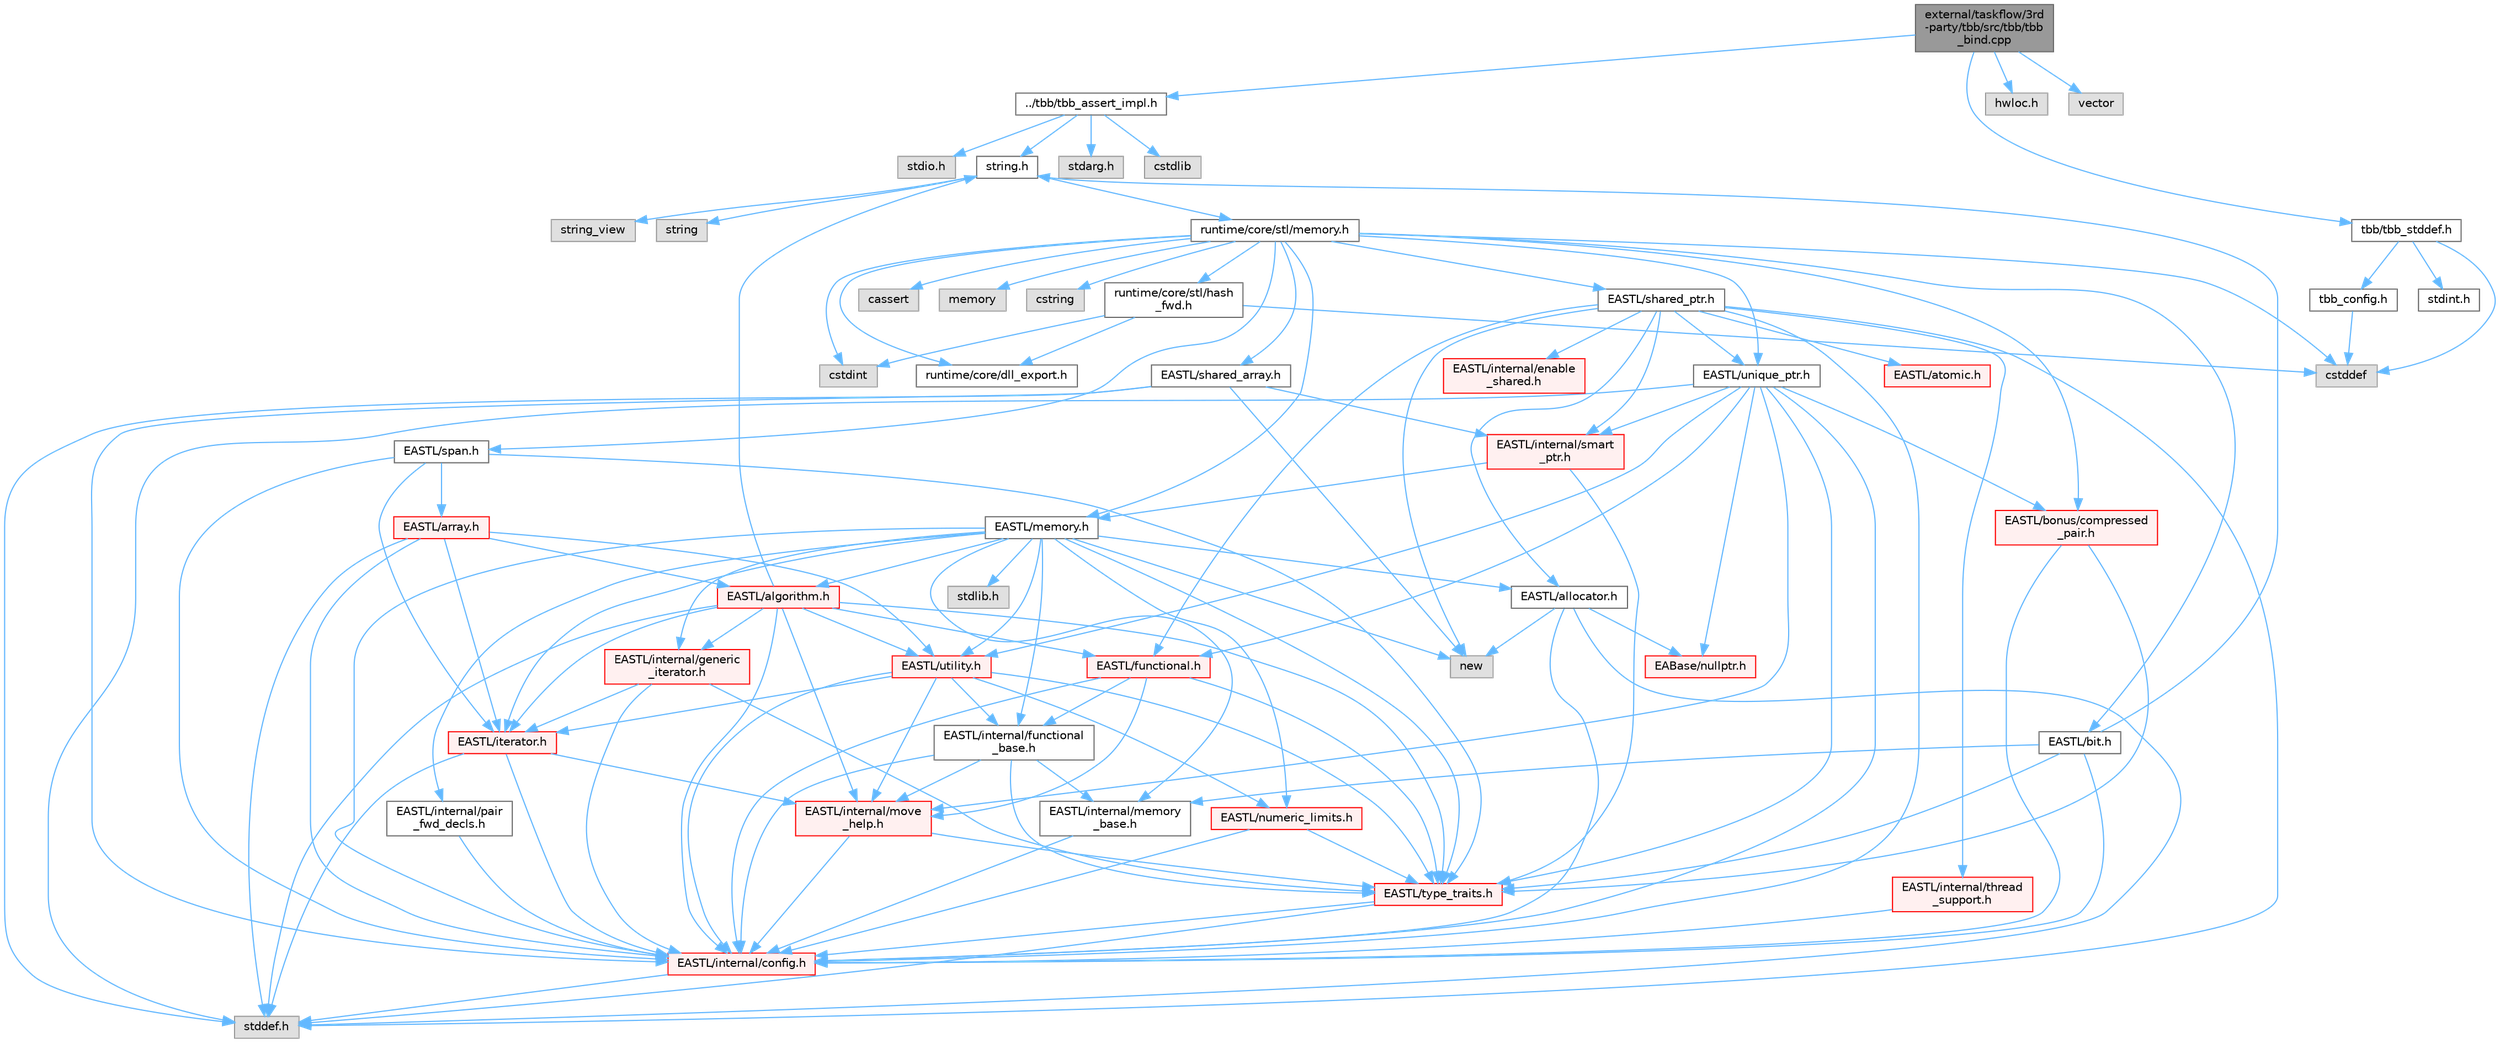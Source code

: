 digraph "external/taskflow/3rd-party/tbb/src/tbb/tbb_bind.cpp"
{
 // LATEX_PDF_SIZE
  bgcolor="transparent";
  edge [fontname=Helvetica,fontsize=10,labelfontname=Helvetica,labelfontsize=10];
  node [fontname=Helvetica,fontsize=10,shape=box,height=0.2,width=0.4];
  Node1 [id="Node000001",label="external/taskflow/3rd\l-party/tbb/src/tbb/tbb\l_bind.cpp",height=0.2,width=0.4,color="gray40", fillcolor="grey60", style="filled", fontcolor="black",tooltip=" "];
  Node1 -> Node2 [id="edge129_Node000001_Node000002",color="steelblue1",style="solid",tooltip=" "];
  Node2 [id="Node000002",label="../tbb/tbb_assert_impl.h",height=0.2,width=0.4,color="grey40", fillcolor="white", style="filled",URL="$tbb__assert__impl_8h.html",tooltip=" "];
  Node2 -> Node3 [id="edge130_Node000002_Node000003",color="steelblue1",style="solid",tooltip=" "];
  Node3 [id="Node000003",label="cstdlib",height=0.2,width=0.4,color="grey60", fillcolor="#E0E0E0", style="filled",tooltip=" "];
  Node2 -> Node4 [id="edge131_Node000002_Node000004",color="steelblue1",style="solid",tooltip=" "];
  Node4 [id="Node000004",label="stdio.h",height=0.2,width=0.4,color="grey60", fillcolor="#E0E0E0", style="filled",tooltip=" "];
  Node2 -> Node5 [id="edge132_Node000002_Node000005",color="steelblue1",style="solid",tooltip=" "];
  Node5 [id="Node000005",label="string.h",height=0.2,width=0.4,color="grey40", fillcolor="white", style="filled",URL="$string_8h.html",tooltip=" "];
  Node5 -> Node6 [id="edge133_Node000005_Node000006",color="steelblue1",style="solid",tooltip=" "];
  Node6 [id="Node000006",label="string",height=0.2,width=0.4,color="grey60", fillcolor="#E0E0E0", style="filled",tooltip=" "];
  Node5 -> Node7 [id="edge134_Node000005_Node000007",color="steelblue1",style="solid",tooltip=" "];
  Node7 [id="Node000007",label="string_view",height=0.2,width=0.4,color="grey60", fillcolor="#E0E0E0", style="filled",tooltip=" "];
  Node5 -> Node8 [id="edge135_Node000005_Node000008",color="steelblue1",style="solid",tooltip=" "];
  Node8 [id="Node000008",label="runtime/core/stl/memory.h",height=0.2,width=0.4,color="grey40", fillcolor="white", style="filled",URL="$runtime_2core_2stl_2memory_8h.html",tooltip=" "];
  Node8 -> Node9 [id="edge136_Node000008_Node000009",color="steelblue1",style="solid",tooltip=" "];
  Node9 [id="Node000009",label="cstddef",height=0.2,width=0.4,color="grey60", fillcolor="#E0E0E0", style="filled",tooltip=" "];
  Node8 -> Node10 [id="edge137_Node000008_Node000010",color="steelblue1",style="solid",tooltip=" "];
  Node10 [id="Node000010",label="cstdint",height=0.2,width=0.4,color="grey60", fillcolor="#E0E0E0", style="filled",tooltip=" "];
  Node8 -> Node11 [id="edge138_Node000008_Node000011",color="steelblue1",style="solid",tooltip=" "];
  Node11 [id="Node000011",label="cassert",height=0.2,width=0.4,color="grey60", fillcolor="#E0E0E0", style="filled",tooltip=" "];
  Node8 -> Node12 [id="edge139_Node000008_Node000012",color="steelblue1",style="solid",tooltip=" "];
  Node12 [id="Node000012",label="memory",height=0.2,width=0.4,color="grey60", fillcolor="#E0E0E0", style="filled",tooltip=" "];
  Node8 -> Node13 [id="edge140_Node000008_Node000013",color="steelblue1",style="solid",tooltip=" "];
  Node13 [id="Node000013",label="cstring",height=0.2,width=0.4,color="grey60", fillcolor="#E0E0E0", style="filled",tooltip=" "];
  Node8 -> Node14 [id="edge141_Node000008_Node000014",color="steelblue1",style="solid",tooltip=" "];
  Node14 [id="Node000014",label="EASTL/bit.h",height=0.2,width=0.4,color="grey40", fillcolor="white", style="filled",URL="$bit_8h.html",tooltip=" "];
  Node14 -> Node15 [id="edge142_Node000014_Node000015",color="steelblue1",style="solid",tooltip=" "];
  Node15 [id="Node000015",label="EASTL/internal/config.h",height=0.2,width=0.4,color="red", fillcolor="#FFF0F0", style="filled",URL="$runtime_2_e_a_s_t_l_2include_2_e_a_s_t_l_2internal_2config_8h.html",tooltip=" "];
  Node15 -> Node23 [id="edge143_Node000015_Node000023",color="steelblue1",style="solid",tooltip=" "];
  Node23 [id="Node000023",label="stddef.h",height=0.2,width=0.4,color="grey60", fillcolor="#E0E0E0", style="filled",tooltip=" "];
  Node14 -> Node24 [id="edge144_Node000014_Node000024",color="steelblue1",style="solid",tooltip=" "];
  Node24 [id="Node000024",label="EASTL/internal/memory\l_base.h",height=0.2,width=0.4,color="grey40", fillcolor="white", style="filled",URL="$memory__base_8h.html",tooltip=" "];
  Node24 -> Node15 [id="edge145_Node000024_Node000015",color="steelblue1",style="solid",tooltip=" "];
  Node14 -> Node25 [id="edge146_Node000014_Node000025",color="steelblue1",style="solid",tooltip=" "];
  Node25 [id="Node000025",label="EASTL/type_traits.h",height=0.2,width=0.4,color="red", fillcolor="#FFF0F0", style="filled",URL="$_e_a_s_t_l_2include_2_e_a_s_t_l_2type__traits_8h.html",tooltip=" "];
  Node25 -> Node15 [id="edge147_Node000025_Node000015",color="steelblue1",style="solid",tooltip=" "];
  Node25 -> Node23 [id="edge148_Node000025_Node000023",color="steelblue1",style="solid",tooltip=" "];
  Node14 -> Node5 [id="edge149_Node000014_Node000005",color="steelblue1",style="solid",tooltip=" "];
  Node8 -> Node35 [id="edge150_Node000008_Node000035",color="steelblue1",style="solid",tooltip=" "];
  Node35 [id="Node000035",label="EASTL/memory.h",height=0.2,width=0.4,color="grey40", fillcolor="white", style="filled",URL="$runtime_2_e_a_s_t_l_2include_2_e_a_s_t_l_2memory_8h.html",tooltip=" "];
  Node35 -> Node15 [id="edge151_Node000035_Node000015",color="steelblue1",style="solid",tooltip=" "];
  Node35 -> Node24 [id="edge152_Node000035_Node000024",color="steelblue1",style="solid",tooltip=" "];
  Node35 -> Node36 [id="edge153_Node000035_Node000036",color="steelblue1",style="solid",tooltip=" "];
  Node36 [id="Node000036",label="EASTL/internal/generic\l_iterator.h",height=0.2,width=0.4,color="red", fillcolor="#FFF0F0", style="filled",URL="$generic__iterator_8h.html",tooltip=" "];
  Node36 -> Node15 [id="edge154_Node000036_Node000015",color="steelblue1",style="solid",tooltip=" "];
  Node36 -> Node37 [id="edge155_Node000036_Node000037",color="steelblue1",style="solid",tooltip=" "];
  Node37 [id="Node000037",label="EASTL/iterator.h",height=0.2,width=0.4,color="red", fillcolor="#FFF0F0", style="filled",URL="$_e_a_s_t_l_2include_2_e_a_s_t_l_2iterator_8h.html",tooltip=" "];
  Node37 -> Node15 [id="edge156_Node000037_Node000015",color="steelblue1",style="solid",tooltip=" "];
  Node37 -> Node38 [id="edge157_Node000037_Node000038",color="steelblue1",style="solid",tooltip=" "];
  Node38 [id="Node000038",label="EASTL/internal/move\l_help.h",height=0.2,width=0.4,color="red", fillcolor="#FFF0F0", style="filled",URL="$move__help_8h.html",tooltip=" "];
  Node38 -> Node15 [id="edge158_Node000038_Node000015",color="steelblue1",style="solid",tooltip=" "];
  Node38 -> Node25 [id="edge159_Node000038_Node000025",color="steelblue1",style="solid",tooltip=" "];
  Node37 -> Node23 [id="edge160_Node000037_Node000023",color="steelblue1",style="solid",tooltip=" "];
  Node36 -> Node25 [id="edge161_Node000036_Node000025",color="steelblue1",style="solid",tooltip=" "];
  Node35 -> Node40 [id="edge162_Node000035_Node000040",color="steelblue1",style="solid",tooltip=" "];
  Node40 [id="Node000040",label="EASTL/internal/pair\l_fwd_decls.h",height=0.2,width=0.4,color="grey40", fillcolor="white", style="filled",URL="$pair__fwd__decls_8h.html",tooltip=" "];
  Node40 -> Node15 [id="edge163_Node000040_Node000015",color="steelblue1",style="solid",tooltip=" "];
  Node35 -> Node41 [id="edge164_Node000035_Node000041",color="steelblue1",style="solid",tooltip=" "];
  Node41 [id="Node000041",label="EASTL/internal/functional\l_base.h",height=0.2,width=0.4,color="grey40", fillcolor="white", style="filled",URL="$functional__base_8h.html",tooltip=" "];
  Node41 -> Node15 [id="edge165_Node000041_Node000015",color="steelblue1",style="solid",tooltip=" "];
  Node41 -> Node24 [id="edge166_Node000041_Node000024",color="steelblue1",style="solid",tooltip=" "];
  Node41 -> Node38 [id="edge167_Node000041_Node000038",color="steelblue1",style="solid",tooltip=" "];
  Node41 -> Node25 [id="edge168_Node000041_Node000025",color="steelblue1",style="solid",tooltip=" "];
  Node35 -> Node42 [id="edge169_Node000035_Node000042",color="steelblue1",style="solid",tooltip=" "];
  Node42 [id="Node000042",label="EASTL/algorithm.h",height=0.2,width=0.4,color="red", fillcolor="#FFF0F0", style="filled",URL="$_e_a_s_t_l_2include_2_e_a_s_t_l_2algorithm_8h.html",tooltip=" "];
  Node42 -> Node15 [id="edge170_Node000042_Node000015",color="steelblue1",style="solid",tooltip=" "];
  Node42 -> Node25 [id="edge171_Node000042_Node000025",color="steelblue1",style="solid",tooltip=" "];
  Node42 -> Node38 [id="edge172_Node000042_Node000038",color="steelblue1",style="solid",tooltip=" "];
  Node42 -> Node37 [id="edge173_Node000042_Node000037",color="steelblue1",style="solid",tooltip=" "];
  Node42 -> Node45 [id="edge174_Node000042_Node000045",color="steelblue1",style="solid",tooltip=" "];
  Node45 [id="Node000045",label="EASTL/functional.h",height=0.2,width=0.4,color="red", fillcolor="#FFF0F0", style="filled",URL="$_e_a_s_t_l_2include_2_e_a_s_t_l_2functional_8h.html",tooltip=" "];
  Node45 -> Node15 [id="edge175_Node000045_Node000015",color="steelblue1",style="solid",tooltip=" "];
  Node45 -> Node38 [id="edge176_Node000045_Node000038",color="steelblue1",style="solid",tooltip=" "];
  Node45 -> Node25 [id="edge177_Node000045_Node000025",color="steelblue1",style="solid",tooltip=" "];
  Node45 -> Node41 [id="edge178_Node000045_Node000041",color="steelblue1",style="solid",tooltip=" "];
  Node42 -> Node52 [id="edge179_Node000042_Node000052",color="steelblue1",style="solid",tooltip=" "];
  Node52 [id="Node000052",label="EASTL/utility.h",height=0.2,width=0.4,color="red", fillcolor="#FFF0F0", style="filled",URL="$runtime_2_e_a_s_t_l_2include_2_e_a_s_t_l_2utility_8h.html",tooltip=" "];
  Node52 -> Node15 [id="edge180_Node000052_Node000015",color="steelblue1",style="solid",tooltip=" "];
  Node52 -> Node25 [id="edge181_Node000052_Node000025",color="steelblue1",style="solid",tooltip=" "];
  Node52 -> Node37 [id="edge182_Node000052_Node000037",color="steelblue1",style="solid",tooltip=" "];
  Node52 -> Node53 [id="edge183_Node000052_Node000053",color="steelblue1",style="solid",tooltip=" "];
  Node53 [id="Node000053",label="EASTL/numeric_limits.h",height=0.2,width=0.4,color="red", fillcolor="#FFF0F0", style="filled",URL="$numeric__limits_8h.html",tooltip=" "];
  Node53 -> Node15 [id="edge184_Node000053_Node000015",color="steelblue1",style="solid",tooltip=" "];
  Node53 -> Node25 [id="edge185_Node000053_Node000025",color="steelblue1",style="solid",tooltip=" "];
  Node52 -> Node41 [id="edge186_Node000052_Node000041",color="steelblue1",style="solid",tooltip=" "];
  Node52 -> Node38 [id="edge187_Node000052_Node000038",color="steelblue1",style="solid",tooltip=" "];
  Node42 -> Node36 [id="edge188_Node000042_Node000036",color="steelblue1",style="solid",tooltip=" "];
  Node42 -> Node23 [id="edge189_Node000042_Node000023",color="steelblue1",style="solid",tooltip=" "];
  Node42 -> Node5 [id="edge190_Node000042_Node000005",color="steelblue1",style="solid",tooltip=" "];
  Node35 -> Node25 [id="edge191_Node000035_Node000025",color="steelblue1",style="solid",tooltip=" "];
  Node35 -> Node49 [id="edge192_Node000035_Node000049",color="steelblue1",style="solid",tooltip=" "];
  Node49 [id="Node000049",label="EASTL/allocator.h",height=0.2,width=0.4,color="grey40", fillcolor="white", style="filled",URL="$runtime_2_e_a_s_t_l_2include_2_e_a_s_t_l_2allocator_8h.html",tooltip=" "];
  Node49 -> Node15 [id="edge193_Node000049_Node000015",color="steelblue1",style="solid",tooltip=" "];
  Node49 -> Node27 [id="edge194_Node000049_Node000027",color="steelblue1",style="solid",tooltip=" "];
  Node27 [id="Node000027",label="EABase/nullptr.h",height=0.2,width=0.4,color="red", fillcolor="#FFF0F0", style="filled",URL="$nullptr_8h.html",tooltip=" "];
  Node49 -> Node23 [id="edge195_Node000049_Node000023",color="steelblue1",style="solid",tooltip=" "];
  Node49 -> Node50 [id="edge196_Node000049_Node000050",color="steelblue1",style="solid",tooltip=" "];
  Node50 [id="Node000050",label="new",height=0.2,width=0.4,color="grey60", fillcolor="#E0E0E0", style="filled",tooltip=" "];
  Node35 -> Node37 [id="edge197_Node000035_Node000037",color="steelblue1",style="solid",tooltip=" "];
  Node35 -> Node52 [id="edge198_Node000035_Node000052",color="steelblue1",style="solid",tooltip=" "];
  Node35 -> Node53 [id="edge199_Node000035_Node000053",color="steelblue1",style="solid",tooltip=" "];
  Node35 -> Node62 [id="edge200_Node000035_Node000062",color="steelblue1",style="solid",tooltip=" "];
  Node62 [id="Node000062",label="stdlib.h",height=0.2,width=0.4,color="grey60", fillcolor="#E0E0E0", style="filled",tooltip=" "];
  Node35 -> Node50 [id="edge201_Node000035_Node000050",color="steelblue1",style="solid",tooltip=" "];
  Node8 -> Node63 [id="edge202_Node000008_Node000063",color="steelblue1",style="solid",tooltip=" "];
  Node63 [id="Node000063",label="EASTL/shared_array.h",height=0.2,width=0.4,color="grey40", fillcolor="white", style="filled",URL="$shared__array_8h.html",tooltip=" "];
  Node63 -> Node15 [id="edge203_Node000063_Node000015",color="steelblue1",style="solid",tooltip=" "];
  Node63 -> Node64 [id="edge204_Node000063_Node000064",color="steelblue1",style="solid",tooltip=" "];
  Node64 [id="Node000064",label="EASTL/internal/smart\l_ptr.h",height=0.2,width=0.4,color="red", fillcolor="#FFF0F0", style="filled",URL="$smart__ptr_8h.html",tooltip=" "];
  Node64 -> Node35 [id="edge205_Node000064_Node000035",color="steelblue1",style="solid",tooltip=" "];
  Node64 -> Node25 [id="edge206_Node000064_Node000025",color="steelblue1",style="solid",tooltip=" "];
  Node63 -> Node50 [id="edge207_Node000063_Node000050",color="steelblue1",style="solid",tooltip=" "];
  Node63 -> Node23 [id="edge208_Node000063_Node000023",color="steelblue1",style="solid",tooltip=" "];
  Node8 -> Node66 [id="edge209_Node000008_Node000066",color="steelblue1",style="solid",tooltip=" "];
  Node66 [id="Node000066",label="EASTL/unique_ptr.h",height=0.2,width=0.4,color="grey40", fillcolor="white", style="filled",URL="$unique__ptr_8h.html",tooltip=" "];
  Node66 -> Node27 [id="edge210_Node000066_Node000027",color="steelblue1",style="solid",tooltip=" "];
  Node66 -> Node67 [id="edge211_Node000066_Node000067",color="steelblue1",style="solid",tooltip=" "];
  Node67 [id="Node000067",label="EASTL/bonus/compressed\l_pair.h",height=0.2,width=0.4,color="red", fillcolor="#FFF0F0", style="filled",URL="$compressed__pair_8h.html",tooltip=" "];
  Node67 -> Node15 [id="edge212_Node000067_Node000015",color="steelblue1",style="solid",tooltip=" "];
  Node67 -> Node25 [id="edge213_Node000067_Node000025",color="steelblue1",style="solid",tooltip=" "];
  Node66 -> Node45 [id="edge214_Node000066_Node000045",color="steelblue1",style="solid",tooltip=" "];
  Node66 -> Node15 [id="edge215_Node000066_Node000015",color="steelblue1",style="solid",tooltip=" "];
  Node66 -> Node38 [id="edge216_Node000066_Node000038",color="steelblue1",style="solid",tooltip=" "];
  Node66 -> Node64 [id="edge217_Node000066_Node000064",color="steelblue1",style="solid",tooltip=" "];
  Node66 -> Node25 [id="edge218_Node000066_Node000025",color="steelblue1",style="solid",tooltip=" "];
  Node66 -> Node52 [id="edge219_Node000066_Node000052",color="steelblue1",style="solid",tooltip=" "];
  Node66 -> Node23 [id="edge220_Node000066_Node000023",color="steelblue1",style="solid",tooltip=" "];
  Node8 -> Node69 [id="edge221_Node000008_Node000069",color="steelblue1",style="solid",tooltip=" "];
  Node69 [id="Node000069",label="EASTL/shared_ptr.h",height=0.2,width=0.4,color="grey40", fillcolor="white", style="filled",URL="$shared__ptr_8h.html",tooltip=" "];
  Node69 -> Node15 [id="edge222_Node000069_Node000015",color="steelblue1",style="solid",tooltip=" "];
  Node69 -> Node64 [id="edge223_Node000069_Node000064",color="steelblue1",style="solid",tooltip=" "];
  Node69 -> Node70 [id="edge224_Node000069_Node000070",color="steelblue1",style="solid",tooltip=" "];
  Node70 [id="Node000070",label="EASTL/internal/thread\l_support.h",height=0.2,width=0.4,color="red", fillcolor="#FFF0F0", style="filled",URL="$thread__support_8h.html",tooltip=" "];
  Node70 -> Node15 [id="edge225_Node000070_Node000015",color="steelblue1",style="solid",tooltip=" "];
  Node69 -> Node66 [id="edge226_Node000069_Node000066",color="steelblue1",style="solid",tooltip=" "];
  Node69 -> Node45 [id="edge227_Node000069_Node000045",color="steelblue1",style="solid",tooltip=" "];
  Node69 -> Node49 [id="edge228_Node000069_Node000049",color="steelblue1",style="solid",tooltip=" "];
  Node69 -> Node71 [id="edge229_Node000069_Node000071",color="steelblue1",style="solid",tooltip=" "];
  Node71 [id="Node000071",label="EASTL/atomic.h",height=0.2,width=0.4,color="red", fillcolor="#FFF0F0", style="filled",URL="$runtime_2_e_a_s_t_l_2include_2_e_a_s_t_l_2atomic_8h.html",tooltip=" "];
  Node69 -> Node50 [id="edge230_Node000069_Node000050",color="steelblue1",style="solid",tooltip=" "];
  Node69 -> Node23 [id="edge231_Node000069_Node000023",color="steelblue1",style="solid",tooltip=" "];
  Node69 -> Node148 [id="edge232_Node000069_Node000148",color="steelblue1",style="solid",tooltip=" "];
  Node148 [id="Node000148",label="EASTL/internal/enable\l_shared.h",height=0.2,width=0.4,color="red", fillcolor="#FFF0F0", style="filled",URL="$enable__shared_8h.html",tooltip=" "];
  Node8 -> Node149 [id="edge233_Node000008_Node000149",color="steelblue1",style="solid",tooltip=" "];
  Node149 [id="Node000149",label="EASTL/span.h",height=0.2,width=0.4,color="grey40", fillcolor="white", style="filled",URL="$span_8h.html",tooltip=" "];
  Node149 -> Node15 [id="edge234_Node000149_Node000015",color="steelblue1",style="solid",tooltip=" "];
  Node149 -> Node25 [id="edge235_Node000149_Node000025",color="steelblue1",style="solid",tooltip=" "];
  Node149 -> Node37 [id="edge236_Node000149_Node000037",color="steelblue1",style="solid",tooltip=" "];
  Node149 -> Node150 [id="edge237_Node000149_Node000150",color="steelblue1",style="solid",tooltip=" "];
  Node150 [id="Node000150",label="EASTL/array.h",height=0.2,width=0.4,color="red", fillcolor="#FFF0F0", style="filled",URL="$runtime_2_e_a_s_t_l_2include_2_e_a_s_t_l_2array_8h.html",tooltip=" "];
  Node150 -> Node15 [id="edge238_Node000150_Node000015",color="steelblue1",style="solid",tooltip=" "];
  Node150 -> Node37 [id="edge239_Node000150_Node000037",color="steelblue1",style="solid",tooltip=" "];
  Node150 -> Node42 [id="edge240_Node000150_Node000042",color="steelblue1",style="solid",tooltip=" "];
  Node150 -> Node52 [id="edge241_Node000150_Node000052",color="steelblue1",style="solid",tooltip=" "];
  Node150 -> Node23 [id="edge242_Node000150_Node000023",color="steelblue1",style="solid",tooltip=" "];
  Node8 -> Node67 [id="edge243_Node000008_Node000067",color="steelblue1",style="solid",tooltip=" "];
  Node8 -> Node152 [id="edge244_Node000008_Node000152",color="steelblue1",style="solid",tooltip=" "];
  Node152 [id="Node000152",label="runtime/core/dll_export.h",height=0.2,width=0.4,color="grey40", fillcolor="white", style="filled",URL="$dll__export_8h.html",tooltip=" "];
  Node8 -> Node153 [id="edge245_Node000008_Node000153",color="steelblue1",style="solid",tooltip=" "];
  Node153 [id="Node000153",label="runtime/core/stl/hash\l_fwd.h",height=0.2,width=0.4,color="grey40", fillcolor="white", style="filled",URL="$hash__fwd_8h.html",tooltip=" "];
  Node153 -> Node9 [id="edge246_Node000153_Node000009",color="steelblue1",style="solid",tooltip=" "];
  Node153 -> Node10 [id="edge247_Node000153_Node000010",color="steelblue1",style="solid",tooltip=" "];
  Node153 -> Node152 [id="edge248_Node000153_Node000152",color="steelblue1",style="solid",tooltip=" "];
  Node2 -> Node154 [id="edge249_Node000002_Node000154",color="steelblue1",style="solid",tooltip=" "];
  Node154 [id="Node000154",label="stdarg.h",height=0.2,width=0.4,color="grey60", fillcolor="#E0E0E0", style="filled",tooltip=" "];
  Node1 -> Node155 [id="edge250_Node000001_Node000155",color="steelblue1",style="solid",tooltip=" "];
  Node155 [id="Node000155",label="tbb/tbb_stddef.h",height=0.2,width=0.4,color="grey40", fillcolor="white", style="filled",URL="$tbb__stddef_8h.html",tooltip=" "];
  Node155 -> Node156 [id="edge251_Node000155_Node000156",color="steelblue1",style="solid",tooltip=" "];
  Node156 [id="Node000156",label="tbb_config.h",height=0.2,width=0.4,color="grey40", fillcolor="white", style="filled",URL="$tbb__config_8h.html",tooltip=" "];
  Node156 -> Node9 [id="edge252_Node000156_Node000009",color="steelblue1",style="solid",tooltip=" "];
  Node155 -> Node9 [id="edge253_Node000155_Node000009",color="steelblue1",style="solid",tooltip=" "];
  Node155 -> Node157 [id="edge254_Node000155_Node000157",color="steelblue1",style="solid",tooltip=" "];
  Node157 [id="Node000157",label="stdint.h",height=0.2,width=0.4,color="grey40", fillcolor="white", style="filled",URL="$stdint_8h.html",tooltip=" "];
  Node1 -> Node158 [id="edge255_Node000001_Node000158",color="steelblue1",style="solid",tooltip=" "];
  Node158 [id="Node000158",label="hwloc.h",height=0.2,width=0.4,color="grey60", fillcolor="#E0E0E0", style="filled",tooltip=" "];
  Node1 -> Node159 [id="edge256_Node000001_Node000159",color="steelblue1",style="solid",tooltip=" "];
  Node159 [id="Node000159",label="vector",height=0.2,width=0.4,color="grey60", fillcolor="#E0E0E0", style="filled",tooltip=" "];
}
